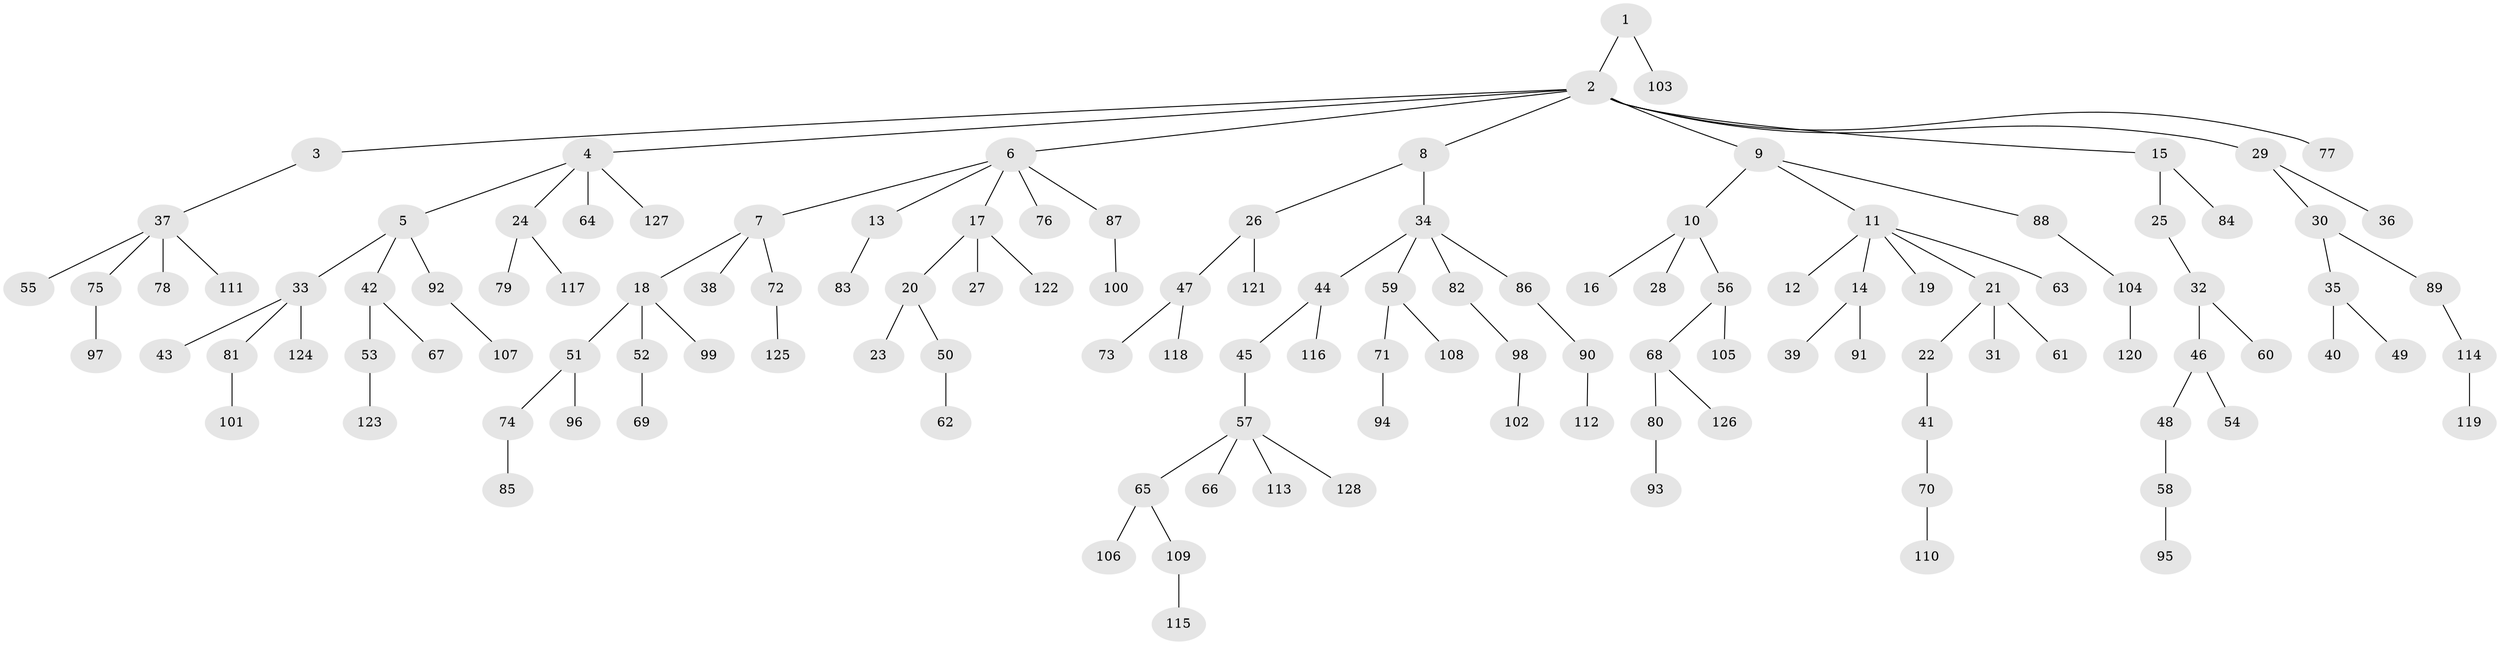 // Generated by graph-tools (version 1.1) at 2025/53/03/09/25 04:53:53]
// undirected, 128 vertices, 127 edges
graph export_dot {
graph [start="1"]
  node [color=gray90,style=filled];
  1;
  2;
  3;
  4;
  5;
  6;
  7;
  8;
  9;
  10;
  11;
  12;
  13;
  14;
  15;
  16;
  17;
  18;
  19;
  20;
  21;
  22;
  23;
  24;
  25;
  26;
  27;
  28;
  29;
  30;
  31;
  32;
  33;
  34;
  35;
  36;
  37;
  38;
  39;
  40;
  41;
  42;
  43;
  44;
  45;
  46;
  47;
  48;
  49;
  50;
  51;
  52;
  53;
  54;
  55;
  56;
  57;
  58;
  59;
  60;
  61;
  62;
  63;
  64;
  65;
  66;
  67;
  68;
  69;
  70;
  71;
  72;
  73;
  74;
  75;
  76;
  77;
  78;
  79;
  80;
  81;
  82;
  83;
  84;
  85;
  86;
  87;
  88;
  89;
  90;
  91;
  92;
  93;
  94;
  95;
  96;
  97;
  98;
  99;
  100;
  101;
  102;
  103;
  104;
  105;
  106;
  107;
  108;
  109;
  110;
  111;
  112;
  113;
  114;
  115;
  116;
  117;
  118;
  119;
  120;
  121;
  122;
  123;
  124;
  125;
  126;
  127;
  128;
  1 -- 2;
  1 -- 103;
  2 -- 3;
  2 -- 4;
  2 -- 6;
  2 -- 8;
  2 -- 9;
  2 -- 15;
  2 -- 29;
  2 -- 77;
  3 -- 37;
  4 -- 5;
  4 -- 24;
  4 -- 64;
  4 -- 127;
  5 -- 33;
  5 -- 42;
  5 -- 92;
  6 -- 7;
  6 -- 13;
  6 -- 17;
  6 -- 76;
  6 -- 87;
  7 -- 18;
  7 -- 38;
  7 -- 72;
  8 -- 26;
  8 -- 34;
  9 -- 10;
  9 -- 11;
  9 -- 88;
  10 -- 16;
  10 -- 28;
  10 -- 56;
  11 -- 12;
  11 -- 14;
  11 -- 19;
  11 -- 21;
  11 -- 63;
  13 -- 83;
  14 -- 39;
  14 -- 91;
  15 -- 25;
  15 -- 84;
  17 -- 20;
  17 -- 27;
  17 -- 122;
  18 -- 51;
  18 -- 52;
  18 -- 99;
  20 -- 23;
  20 -- 50;
  21 -- 22;
  21 -- 31;
  21 -- 61;
  22 -- 41;
  24 -- 79;
  24 -- 117;
  25 -- 32;
  26 -- 47;
  26 -- 121;
  29 -- 30;
  29 -- 36;
  30 -- 35;
  30 -- 89;
  32 -- 46;
  32 -- 60;
  33 -- 43;
  33 -- 81;
  33 -- 124;
  34 -- 44;
  34 -- 59;
  34 -- 82;
  34 -- 86;
  35 -- 40;
  35 -- 49;
  37 -- 55;
  37 -- 75;
  37 -- 78;
  37 -- 111;
  41 -- 70;
  42 -- 53;
  42 -- 67;
  44 -- 45;
  44 -- 116;
  45 -- 57;
  46 -- 48;
  46 -- 54;
  47 -- 73;
  47 -- 118;
  48 -- 58;
  50 -- 62;
  51 -- 74;
  51 -- 96;
  52 -- 69;
  53 -- 123;
  56 -- 68;
  56 -- 105;
  57 -- 65;
  57 -- 66;
  57 -- 113;
  57 -- 128;
  58 -- 95;
  59 -- 71;
  59 -- 108;
  65 -- 106;
  65 -- 109;
  68 -- 80;
  68 -- 126;
  70 -- 110;
  71 -- 94;
  72 -- 125;
  74 -- 85;
  75 -- 97;
  80 -- 93;
  81 -- 101;
  82 -- 98;
  86 -- 90;
  87 -- 100;
  88 -- 104;
  89 -- 114;
  90 -- 112;
  92 -- 107;
  98 -- 102;
  104 -- 120;
  109 -- 115;
  114 -- 119;
}
